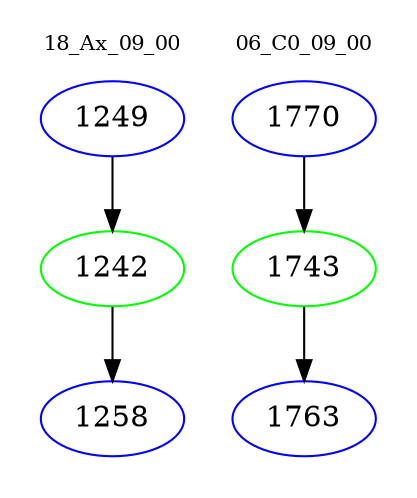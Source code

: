 digraph{
subgraph cluster_0 {
color = white
label = "18_Ax_09_00";
fontsize=10;
T0_1249 [label="1249", color="blue"]
T0_1249 -> T0_1242 [color="black"]
T0_1242 [label="1242", color="green"]
T0_1242 -> T0_1258 [color="black"]
T0_1258 [label="1258", color="blue"]
}
subgraph cluster_1 {
color = white
label = "06_C0_09_00";
fontsize=10;
T1_1770 [label="1770", color="blue"]
T1_1770 -> T1_1743 [color="black"]
T1_1743 [label="1743", color="green"]
T1_1743 -> T1_1763 [color="black"]
T1_1763 [label="1763", color="blue"]
}
}
